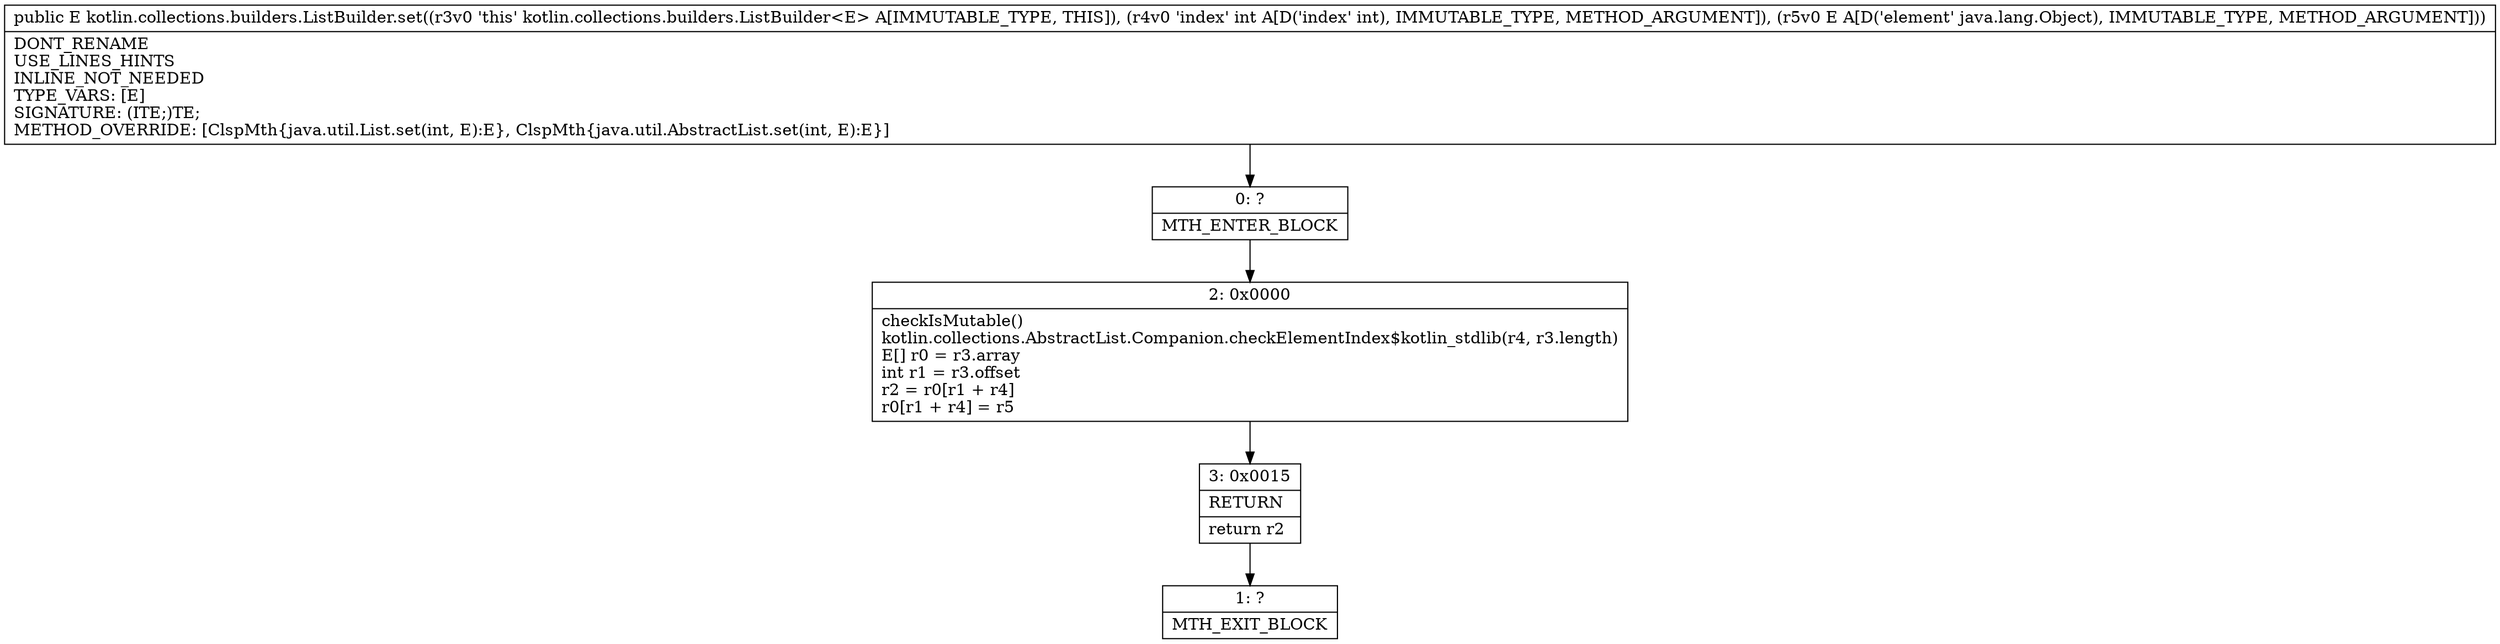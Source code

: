 digraph "CFG forkotlin.collections.builders.ListBuilder.set(ILjava\/lang\/Object;)Ljava\/lang\/Object;" {
Node_0 [shape=record,label="{0\:\ ?|MTH_ENTER_BLOCK\l}"];
Node_2 [shape=record,label="{2\:\ 0x0000|checkIsMutable()\lkotlin.collections.AbstractList.Companion.checkElementIndex$kotlin_stdlib(r4, r3.length)\lE[] r0 = r3.array\lint r1 = r3.offset\lr2 = r0[r1 + r4]\lr0[r1 + r4] = r5\l}"];
Node_3 [shape=record,label="{3\:\ 0x0015|RETURN\l|return r2\l}"];
Node_1 [shape=record,label="{1\:\ ?|MTH_EXIT_BLOCK\l}"];
MethodNode[shape=record,label="{public E kotlin.collections.builders.ListBuilder.set((r3v0 'this' kotlin.collections.builders.ListBuilder\<E\> A[IMMUTABLE_TYPE, THIS]), (r4v0 'index' int A[D('index' int), IMMUTABLE_TYPE, METHOD_ARGUMENT]), (r5v0 E A[D('element' java.lang.Object), IMMUTABLE_TYPE, METHOD_ARGUMENT]))  | DONT_RENAME\lUSE_LINES_HINTS\lINLINE_NOT_NEEDED\lTYPE_VARS: [E]\lSIGNATURE: (ITE;)TE;\lMETHOD_OVERRIDE: [ClspMth\{java.util.List.set(int, E):E\}, ClspMth\{java.util.AbstractList.set(int, E):E\}]\l}"];
MethodNode -> Node_0;Node_0 -> Node_2;
Node_2 -> Node_3;
Node_3 -> Node_1;
}

